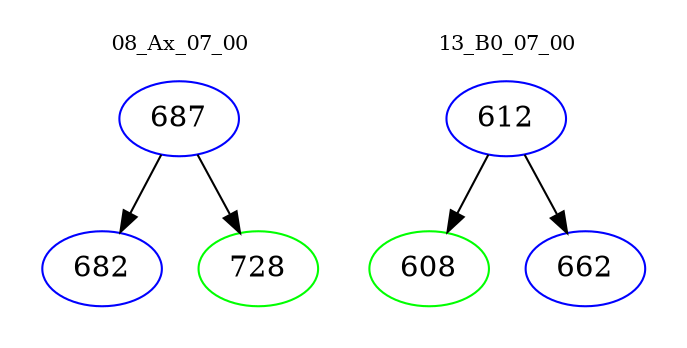 digraph{
subgraph cluster_0 {
color = white
label = "08_Ax_07_00";
fontsize=10;
T0_687 [label="687", color="blue"]
T0_687 -> T0_682 [color="black"]
T0_682 [label="682", color="blue"]
T0_687 -> T0_728 [color="black"]
T0_728 [label="728", color="green"]
}
subgraph cluster_1 {
color = white
label = "13_B0_07_00";
fontsize=10;
T1_612 [label="612", color="blue"]
T1_612 -> T1_608 [color="black"]
T1_608 [label="608", color="green"]
T1_612 -> T1_662 [color="black"]
T1_662 [label="662", color="blue"]
}
}
